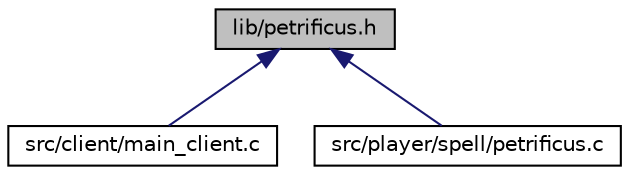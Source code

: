 digraph "lib/petrificus.h"
{
 // LATEX_PDF_SIZE
  edge [fontname="Helvetica",fontsize="10",labelfontname="Helvetica",labelfontsize="10"];
  node [fontname="Helvetica",fontsize="10",shape=record];
  Node1 [label="lib/petrificus.h",height=0.2,width=0.4,color="black", fillcolor="grey75", style="filled", fontcolor="black",tooltip="Header de petrificus.c."];
  Node1 -> Node2 [dir="back",color="midnightblue",fontsize="10",style="solid",fontname="Helvetica"];
  Node2 [label="src/client/main_client.c",height=0.2,width=0.4,color="black", fillcolor="white", style="filled",URL="$main__client_8c.html",tooltip="Fonction principale du jeu."];
  Node1 -> Node3 [dir="back",color="midnightblue",fontsize="10",style="solid",fontname="Helvetica"];
  Node3 [label="src/player/spell/petrificus.c",height=0.2,width=0.4,color="black", fillcolor="white", style="filled",URL="$petrificus_8c.html",tooltip="Méthode de l'objet petrificus_t."];
}
